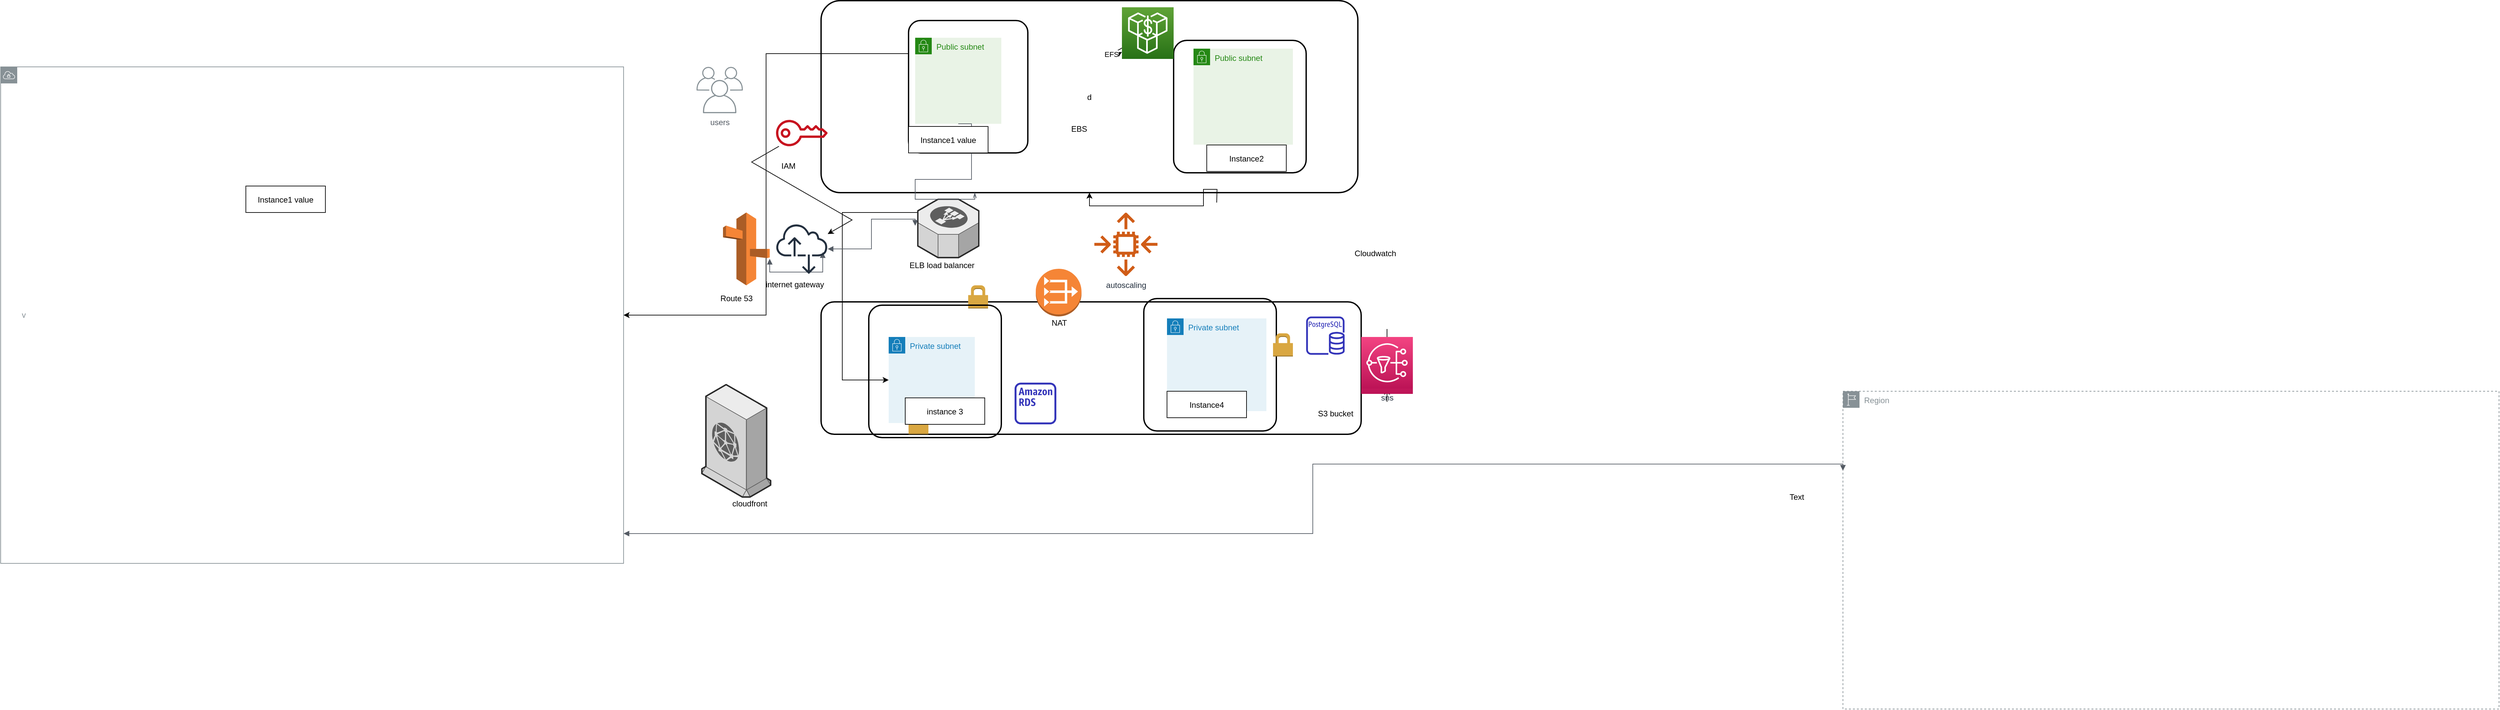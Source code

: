 <mxfile version="14.6.10" type="github" pages="2">
  <diagram id="2wl39LY-8DgjkPEdztHy" name="Page-1">
    <mxGraphModel dx="4176" dy="1651" grid="1" gridSize="10" guides="1" tooltips="1" connect="1" arrows="1" fold="1" page="1" pageScale="1" pageWidth="827" pageHeight="1169" math="0" shadow="0">
      <root>
        <mxCell id="0" />
        <mxCell id="1" parent="0" />
        <mxCell id="k7I3OqmfOxLlPGRo2wxs-1" value="Region" style="outlineConnect=0;gradientColor=none;html=1;whiteSpace=wrap;fontSize=12;fontStyle=0;shape=mxgraph.aws4.group;grIcon=mxgraph.aws4.group_region;strokeColor=#879196;fillColor=none;verticalAlign=top;align=left;spacingLeft=30;fontColor=#879196;dashed=1;" parent="1" vertex="1">
          <mxGeometry x="110" y="-50" width="990" height="480" as="geometry" />
        </mxCell>
        <mxCell id="k7I3OqmfOxLlPGRo2wxs-2" value="v" style="outlineConnect=0;gradientColor=none;html=1;whiteSpace=wrap;fontSize=12;fontStyle=0;shape=mxgraph.aws4.group;grIcon=mxgraph.aws4.group_vpc;strokeColor=#879196;fillColor=none;verticalAlign=middle;align=left;spacingLeft=30;fontColor=#879196;dashed=0;" parent="1" vertex="1">
          <mxGeometry x="-2670" y="-540" width="940" height="750" as="geometry" />
        </mxCell>
        <mxCell id="1z7TcN5bg0onfSpd-PEo-6" value="users" style="outlineConnect=0;gradientColor=none;fontColor=#545B64;strokeColor=none;fillColor=#879196;dashed=0;verticalLabelPosition=bottom;verticalAlign=top;align=center;html=1;fontSize=12;fontStyle=0;aspect=fixed;shape=mxgraph.aws4.illustration_users;pointerEvents=1" parent="1" vertex="1">
          <mxGeometry x="-1620" y="-540" width="70" height="70" as="geometry" />
        </mxCell>
        <mxCell id="1z7TcN5bg0onfSpd-PEo-7" value="Text" style="text;html=1;align=center;verticalAlign=middle;resizable=0;points=[];autosize=1;strokeColor=none;" parent="1" vertex="1">
          <mxGeometry x="20" y="100" width="40" height="20" as="geometry" />
        </mxCell>
        <mxCell id="1z7TcN5bg0onfSpd-PEo-9" value="" style="edgeStyle=orthogonalEdgeStyle;html=1;endArrow=block;elbow=vertical;startArrow=block;startFill=1;endFill=1;strokeColor=#545B64;rounded=0;" parent="1" source="k7I3OqmfOxLlPGRo2wxs-2" edge="1">
          <mxGeometry width="100" relative="1" as="geometry">
            <mxPoint x="10" y="70" as="sourcePoint" />
            <mxPoint x="110" y="70" as="targetPoint" />
            <Array as="points">
              <mxPoint x="-690" y="165" />
              <mxPoint x="-690" y="60" />
              <mxPoint x="110" y="60" />
            </Array>
          </mxGeometry>
        </mxCell>
        <mxCell id="D5DJdg57mU4PpBL3PrVq-5" style="edgeStyle=orthogonalEdgeStyle;rounded=0;orthogonalLoop=1;jettySize=auto;html=1;exitX=0;exitY=0.25;exitDx=0;exitDy=0;" parent="1" source="D5DJdg57mU4PpBL3PrVq-1" target="k7I3OqmfOxLlPGRo2wxs-2" edge="1">
          <mxGeometry relative="1" as="geometry" />
        </mxCell>
        <mxCell id="D5DJdg57mU4PpBL3PrVq-1" value="" style="rounded=1;arcSize=10;dashed=0;fillColor=none;gradientColor=none;strokeWidth=2;" parent="1" vertex="1">
          <mxGeometry x="-1300" y="-610" width="180" height="200" as="geometry" />
        </mxCell>
        <mxCell id="D5DJdg57mU4PpBL3PrVq-3" value="" style="rounded=1;arcSize=10;dashed=0;fillColor=none;gradientColor=none;strokeWidth=2;" parent="1" vertex="1">
          <mxGeometry x="-1432" y="-185" width="815" height="200" as="geometry" />
        </mxCell>
        <mxCell id="D5DJdg57mU4PpBL3PrVq-4" value="" style="dashed=0;html=1;shape=mxgraph.aws3.permissions;fillColor=#D9A741;gradientColor=none;dashed=0;" parent="1" vertex="1">
          <mxGeometry x="-1210" y="-210" width="30" height="35" as="geometry" />
        </mxCell>
        <mxCell id="D5DJdg57mU4PpBL3PrVq-6" value="d" style="rounded=1;arcSize=10;dashed=0;fillColor=none;gradientColor=none;strokeWidth=2;" parent="1" vertex="1">
          <mxGeometry x="-1432" y="-640" width="810" height="290" as="geometry" />
        </mxCell>
        <mxCell id="D5DJdg57mU4PpBL3PrVq-7" value="" style="rounded=1;arcSize=10;dashed=0;fillColor=none;gradientColor=none;strokeWidth=2;" parent="1" vertex="1">
          <mxGeometry x="-900" y="-580" width="200" height="200" as="geometry" />
        </mxCell>
        <mxCell id="D5DJdg57mU4PpBL3PrVq-9" style="edgeStyle=orthogonalEdgeStyle;rounded=0;orthogonalLoop=1;jettySize=auto;html=1;exitX=0.5;exitY=1;exitDx=0;exitDy=0;exitPerimeter=0;" parent="1" target="D5DJdg57mU4PpBL3PrVq-6" edge="1">
          <mxGeometry relative="1" as="geometry">
            <mxPoint x="-835" y="-335" as="sourcePoint" />
          </mxGeometry>
        </mxCell>
        <mxCell id="D5DJdg57mU4PpBL3PrVq-10" value="" style="rounded=1;arcSize=10;dashed=0;fillColor=none;gradientColor=none;strokeWidth=2;" parent="1" vertex="1">
          <mxGeometry x="-1360" y="-180" width="200" height="200" as="geometry" />
        </mxCell>
        <mxCell id="D5DJdg57mU4PpBL3PrVq-11" value="" style="dashed=0;html=1;shape=mxgraph.aws3.permissions;fillColor=#D9A741;gradientColor=none;dashed=0;" parent="1" vertex="1">
          <mxGeometry x="-1300" y="-20" width="30" height="35" as="geometry" />
        </mxCell>
        <mxCell id="D5DJdg57mU4PpBL3PrVq-12" value="" style="rounded=1;arcSize=10;dashed=0;fillColor=none;gradientColor=none;strokeWidth=2;" parent="1" vertex="1">
          <mxGeometry x="-945" y="-190" width="200" height="200" as="geometry" />
        </mxCell>
        <mxCell id="D5DJdg57mU4PpBL3PrVq-13" value="" style="dashed=0;html=1;shape=mxgraph.aws3.permissions;fillColor=#D9A741;gradientColor=none;dashed=0;" parent="1" vertex="1">
          <mxGeometry x="-750" y="-137.5" width="30" height="35" as="geometry" />
        </mxCell>
        <mxCell id="D5DJdg57mU4PpBL3PrVq-14" value="" style="outlineConnect=0;dashed=0;verticalLabelPosition=bottom;verticalAlign=top;align=center;html=1;shape=mxgraph.aws3.route_53;fillColor=#F58536;gradientColor=none;" parent="1" vertex="1">
          <mxGeometry x="-1580" y="-320" width="70.5" height="110" as="geometry" />
        </mxCell>
        <mxCell id="D5DJdg57mU4PpBL3PrVq-15" value="Route 53" style="text;html=1;align=center;verticalAlign=middle;resizable=0;points=[];autosize=1;strokeColor=none;" parent="1" vertex="1">
          <mxGeometry x="-1590" y="-200" width="60" height="20" as="geometry" />
        </mxCell>
        <mxCell id="D5DJdg57mU4PpBL3PrVq-16" value="" style="verticalLabelPosition=bottom;html=1;verticalAlign=top;strokeWidth=1;align=center;outlineConnect=0;dashed=0;outlineConnect=0;shape=mxgraph.aws3d.cloudfront;fillColor=#ECECEC;strokeColor=#5E5E5E;aspect=fixed;" parent="1" vertex="1">
          <mxGeometry x="-1611.9" y="-60" width="103.8" height="169.8" as="geometry" />
        </mxCell>
        <mxCell id="D5DJdg57mU4PpBL3PrVq-17" value="cloudfront" style="text;html=1;align=center;verticalAlign=middle;resizable=0;points=[];autosize=1;strokeColor=none;" parent="1" vertex="1">
          <mxGeometry x="-1575" y="110" width="70" height="20" as="geometry" />
        </mxCell>
        <mxCell id="D5DJdg57mU4PpBL3PrVq-18" value="" style="edgeStyle=orthogonalEdgeStyle;html=1;endArrow=block;elbow=vertical;startArrow=block;startFill=1;endFill=1;strokeColor=#545B64;rounded=0;" parent="1" edge="1">
          <mxGeometry width="100" relative="1" as="geometry">
            <mxPoint x="-1509.5" y="-250" as="sourcePoint" />
            <mxPoint x="-1429.5" y="-260" as="targetPoint" />
            <Array as="points">
              <mxPoint x="-1509" y="-230" />
              <mxPoint x="-1429" y="-230" />
            </Array>
          </mxGeometry>
        </mxCell>
        <mxCell id="D5DJdg57mU4PpBL3PrVq-19" value="" style="outlineConnect=0;fontColor=#232F3E;gradientColor=none;fillColor=#232F3E;strokeColor=none;dashed=0;verticalLabelPosition=bottom;verticalAlign=top;align=center;html=1;fontSize=12;fontStyle=0;aspect=fixed;pointerEvents=1;shape=mxgraph.aws4.internet_alt2;" parent="1" vertex="1">
          <mxGeometry x="-1500" y="-303.99" width="78" height="78" as="geometry" />
        </mxCell>
        <mxCell id="D5DJdg57mU4PpBL3PrVq-20" value="Public subnet" style="points=[[0,0],[0.25,0],[0.5,0],[0.75,0],[1,0],[1,0.25],[1,0.5],[1,0.75],[1,1],[0.75,1],[0.5,1],[0.25,1],[0,1],[0,0.75],[0,0.5],[0,0.25]];outlineConnect=0;gradientColor=none;html=1;whiteSpace=wrap;fontSize=12;fontStyle=0;shape=mxgraph.aws4.group;grIcon=mxgraph.aws4.group_security_group;grStroke=0;strokeColor=#248814;fillColor=#E9F3E6;verticalAlign=top;align=left;spacingLeft=30;fontColor=#248814;dashed=0;" parent="1" vertex="1">
          <mxGeometry x="-1290" y="-584" width="130" height="130" as="geometry" />
        </mxCell>
        <mxCell id="D5DJdg57mU4PpBL3PrVq-22" value="Public subnet" style="points=[[0,0],[0.25,0],[0.5,0],[0.75,0],[1,0],[1,0.25],[1,0.5],[1,0.75],[1,1],[0.75,1],[0.5,1],[0.25,1],[0,1],[0,0.75],[0,0.5],[0,0.25]];outlineConnect=0;gradientColor=none;html=1;whiteSpace=wrap;fontSize=12;fontStyle=0;shape=mxgraph.aws4.group;grIcon=mxgraph.aws4.group_security_group;grStroke=0;strokeColor=#248814;fillColor=#E9F3E6;verticalAlign=top;align=left;spacingLeft=30;fontColor=#248814;dashed=0;" parent="1" vertex="1">
          <mxGeometry x="-870" y="-567.5" width="150" height="145" as="geometry" />
        </mxCell>
        <mxCell id="D5DJdg57mU4PpBL3PrVq-23" value="internet gateway" style="text;html=1;align=center;verticalAlign=middle;resizable=0;points=[];autosize=1;strokeColor=none;" parent="1" vertex="1">
          <mxGeometry x="-1522" y="-220.91" width="100" height="20" as="geometry" />
        </mxCell>
        <mxCell id="D5DJdg57mU4PpBL3PrVq-24" value="" style="outlineConnect=0;dashed=0;verticalLabelPosition=bottom;verticalAlign=top;align=center;html=1;shape=mxgraph.aws3.vpc_nat_gateway;fillColor=#F58536;gradientColor=none;" parent="1" vertex="1">
          <mxGeometry x="-1108" y="-235" width="69" height="72" as="geometry" />
        </mxCell>
        <mxCell id="D5DJdg57mU4PpBL3PrVq-25" value="NAT" style="text;html=1;align=center;verticalAlign=middle;resizable=0;points=[];autosize=1;strokeColor=none;" parent="1" vertex="1">
          <mxGeometry x="-1093.5" y="-163" width="40" height="20" as="geometry" />
        </mxCell>
        <mxCell id="D5DJdg57mU4PpBL3PrVq-26" value="Private subnet" style="points=[[0,0],[0.25,0],[0.5,0],[0.75,0],[1,0],[1,0.25],[1,0.5],[1,0.75],[1,1],[0.75,1],[0.5,1],[0.25,1],[0,1],[0,0.75],[0,0.5],[0,0.25]];outlineConnect=0;gradientColor=none;html=1;whiteSpace=wrap;fontSize=12;fontStyle=0;shape=mxgraph.aws4.group;grIcon=mxgraph.aws4.group_security_group;grStroke=0;strokeColor=#147EBA;fillColor=#E6F2F8;verticalAlign=top;align=left;spacingLeft=30;fontColor=#147EBA;dashed=0;" parent="1" vertex="1">
          <mxGeometry x="-1330" y="-132" width="130" height="130" as="geometry" />
        </mxCell>
        <mxCell id="D5DJdg57mU4PpBL3PrVq-27" value="Private subnet" style="points=[[0,0],[0.25,0],[0.5,0],[0.75,0],[1,0],[1,0.25],[1,0.5],[1,0.75],[1,1],[0.75,1],[0.5,1],[0.25,1],[0,1],[0,0.75],[0,0.5],[0,0.25]];outlineConnect=0;gradientColor=none;html=1;whiteSpace=wrap;fontSize=12;fontStyle=0;shape=mxgraph.aws4.group;grIcon=mxgraph.aws4.group_security_group;grStroke=0;strokeColor=#147EBA;fillColor=#E6F2F8;verticalAlign=top;align=left;spacingLeft=30;fontColor=#147EBA;dashed=0;" parent="1" vertex="1">
          <mxGeometry x="-910" y="-160" width="150" height="140" as="geometry" />
        </mxCell>
        <mxCell id="D5DJdg57mU4PpBL3PrVq-28" value="autoscaling" style="outlineConnect=0;fontColor=#232F3E;gradientColor=none;fillColor=#D05C17;strokeColor=none;dashed=0;verticalLabelPosition=bottom;verticalAlign=top;align=center;html=1;fontSize=12;fontStyle=0;aspect=fixed;pointerEvents=1;shape=mxgraph.aws4.auto_scaling2;" parent="1" vertex="1">
          <mxGeometry x="-1020" y="-320" width="96" height="96" as="geometry" />
        </mxCell>
        <mxCell id="D5DJdg57mU4PpBL3PrVq-29" value="S3 bucket" style="shape=image;html=1;verticalAlign=top;verticalLabelPosition=bottom;labelBackgroundColor=#ffffff;imageAspect=0;aspect=fixed;image=https://cdn2.iconfinder.com/data/icons/amazon-aws-stencils/100/Storage__Content_Delivery_Amazon_S3_Bucket_with_Objects-128.png" parent="1" vertex="1">
          <mxGeometry x="-690" y="-98" width="68" height="68" as="geometry" />
        </mxCell>
        <mxCell id="D5DJdg57mU4PpBL3PrVq-32" value="" style="edgeStyle=orthogonalEdgeStyle;rounded=0;orthogonalLoop=1;jettySize=auto;html=1;" parent="1" source="D5DJdg57mU4PpBL3PrVq-30" target="D5DJdg57mU4PpBL3PrVq-31" edge="1">
          <mxGeometry relative="1" as="geometry" />
        </mxCell>
        <mxCell id="D5DJdg57mU4PpBL3PrVq-30" value="" style="points=[[0,0,0],[0.25,0,0],[0.5,0,0],[0.75,0,0],[1,0,0],[0,1,0],[0.25,1,0],[0.5,1,0],[0.75,1,0],[1,1,0],[0,0.25,0],[0,0.5,0],[0,0.75,0],[1,0.25,0],[1,0.5,0],[1,0.75,0]];outlineConnect=0;fontColor=#232F3E;gradientColor=#F34482;gradientDirection=north;fillColor=#BC1356;strokeColor=#ffffff;dashed=0;verticalLabelPosition=bottom;verticalAlign=top;align=center;html=1;fontSize=12;fontStyle=0;aspect=fixed;shape=mxgraph.aws4.resourceIcon;resIcon=mxgraph.aws4.sns;" parent="1" vertex="1">
          <mxGeometry x="-617" y="-124" width="78" height="78" as="geometry" />
        </mxCell>
        <mxCell id="D5DJdg57mU4PpBL3PrVq-31" value="sns" style="points=[[0,0,0],[0.25,0,0],[0.5,0,0],[0.75,0,0],[1,0,0],[0,1,0],[0.25,1,0],[0.5,1,0],[0.75,1,0],[1,1,0],[0,0.25,0],[0,0.5,0],[0,0.75,0],[1,0.25,0],[1,0.5,0],[1,0.75,0]];outlineConnect=0;fontColor=#232F3E;gradientColor=#F34482;gradientDirection=north;fillColor=#BC1356;strokeColor=#ffffff;dashed=0;verticalLabelPosition=bottom;verticalAlign=top;align=center;html=1;fontSize=12;fontStyle=0;aspect=fixed;shape=mxgraph.aws4.resourceIcon;resIcon=mxgraph.aws4.sns;" parent="1" vertex="1">
          <mxGeometry x="-617" y="-132" width="78" height="78" as="geometry" />
        </mxCell>
        <mxCell id="D5DJdg57mU4PpBL3PrVq-34" value="" style="edgeStyle=elbowEdgeStyle;rounded=0;orthogonalLoop=1;jettySize=auto;html=1;elbow=vertical;" parent="1" source="D5DJdg57mU4PpBL3PrVq-33" target="D5DJdg57mU4PpBL3PrVq-26" edge="1">
          <mxGeometry relative="1" as="geometry">
            <Array as="points">
              <mxPoint x="-1400" y="-320" />
              <mxPoint x="-1320" y="-320" />
            </Array>
          </mxGeometry>
        </mxCell>
        <mxCell id="D5DJdg57mU4PpBL3PrVq-33" value="" style="verticalLabelPosition=bottom;html=1;verticalAlign=top;strokeWidth=1;align=center;outlineConnect=0;dashed=0;outlineConnect=0;shape=mxgraph.aws3d.elasticLoadBalancing;fillColor=#ECECEC;strokeColor=#5E5E5E;aspect=fixed;" parent="1" vertex="1">
          <mxGeometry x="-1286" y="-340.0" width="92" height="88.17" as="geometry" />
        </mxCell>
        <mxCell id="D5DJdg57mU4PpBL3PrVq-35" value="ELB load balancer" style="text;html=1;align=center;verticalAlign=middle;resizable=0;points=[];autosize=1;strokeColor=none;" parent="1" vertex="1">
          <mxGeometry x="-1305" y="-250" width="110" height="20" as="geometry" />
        </mxCell>
        <mxCell id="D5DJdg57mU4PpBL3PrVq-36" value="" style="edgeStyle=orthogonalEdgeStyle;html=1;endArrow=block;elbow=vertical;startArrow=block;startFill=1;endFill=1;strokeColor=#545B64;rounded=0;" parent="1" source="D5DJdg57mU4PpBL3PrVq-19" edge="1">
          <mxGeometry width="100" relative="1" as="geometry">
            <mxPoint x="-1422" y="-264.99" as="sourcePoint" />
            <mxPoint x="-1290" y="-300" as="targetPoint" />
            <Array as="points">
              <mxPoint x="-1356" y="-265" />
              <mxPoint x="-1356" y="-310" />
              <mxPoint x="-1290" y="-310" />
            </Array>
          </mxGeometry>
        </mxCell>
        <mxCell id="D5DJdg57mU4PpBL3PrVq-37" value="" style="edgeStyle=orthogonalEdgeStyle;html=1;endArrow=none;elbow=vertical;startArrow=openThin;startFill=0;strokeColor=#545B64;rounded=0;entryX=0.5;entryY=1;entryDx=0;entryDy=0;" parent="1" source="D5DJdg57mU4PpBL3PrVq-6" target="D5DJdg57mU4PpBL3PrVq-20" edge="1">
          <mxGeometry width="100" relative="1" as="geometry">
            <mxPoint x="-1294" y="-370" as="sourcePoint" />
            <mxPoint x="-1194" y="-370" as="targetPoint" />
            <Array as="points">
              <mxPoint x="-1200" y="-340" />
              <mxPoint x="-1290" y="-340" />
              <mxPoint x="-1290" y="-370" />
              <mxPoint x="-1205" y="-370" />
            </Array>
          </mxGeometry>
        </mxCell>
        <mxCell id="D5DJdg57mU4PpBL3PrVq-39" value="Instance2" style="fontStyle=0;html=0;" parent="1" vertex="1">
          <mxGeometry x="-850" y="-422" width="120" height="40" as="geometry" />
        </mxCell>
        <mxCell id="D5DJdg57mU4PpBL3PrVq-40" value="Instance1 value" style="fontStyle=0;html=0;" parent="1" vertex="1">
          <mxGeometry x="-2300" y="-360" width="120" height="40" as="geometry" />
        </mxCell>
        <mxCell id="D5DJdg57mU4PpBL3PrVq-42" value="Instance1 value" style="fontStyle=0;html=0;" parent="1" vertex="1">
          <mxGeometry x="-1300" y="-450" width="120" height="40" as="geometry" />
        </mxCell>
        <mxCell id="D5DJdg57mU4PpBL3PrVq-43" value="instance 3" style="fontStyle=0;html=0;" parent="1" vertex="1">
          <mxGeometry x="-1305" y="-40" width="120" height="40" as="geometry" />
        </mxCell>
        <mxCell id="D5DJdg57mU4PpBL3PrVq-44" value="Instance4" style="fontStyle=0;html=0;" parent="1" vertex="1">
          <mxGeometry x="-910" y="-50" width="120" height="40" as="geometry" />
        </mxCell>
        <mxCell id="D5DJdg57mU4PpBL3PrVq-45" value="EBS" style="shape=image;html=1;verticalAlign=top;verticalLabelPosition=bottom;labelBackgroundColor=#ffffff;imageAspect=0;aspect=fixed;image=https://cdn2.iconfinder.com/data/icons/amazon-aws-stencils/100/Storage__Content_Delivery_Amazon_EBS_Snapshot-128.png" parent="1" vertex="1">
          <mxGeometry x="-1108" y="-590" width="130" height="130" as="geometry" />
        </mxCell>
        <mxCell id="D5DJdg57mU4PpBL3PrVq-47" value="Cloudwatch" style="shape=image;html=1;verticalAlign=top;verticalLabelPosition=bottom;labelBackgroundColor=#ffffff;imageAspect=0;aspect=fixed;image=https://cdn2.iconfinder.com/data/icons/smart-watch-outline-filled-1/32/Smart_Watch__Cloud_Weather-128.png" parent="1" vertex="1">
          <mxGeometry x="-660" y="-400" width="128" height="128" as="geometry" />
        </mxCell>
        <mxCell id="D5DJdg57mU4PpBL3PrVq-48" value="" style="outlineConnect=0;fontColor=#232F3E;gradientColor=none;fillColor=#3334B9;strokeColor=none;dashed=0;verticalLabelPosition=bottom;verticalAlign=top;align=center;html=1;fontSize=12;fontStyle=0;aspect=fixed;pointerEvents=1;shape=mxgraph.aws4.rds_instance_alt;" parent="1" vertex="1">
          <mxGeometry x="-1140" y="-63" width="63" height="63" as="geometry" />
        </mxCell>
        <mxCell id="D5DJdg57mU4PpBL3PrVq-49" value="" style="outlineConnect=0;fontColor=#232F3E;gradientColor=none;fillColor=#3334B9;strokeColor=none;dashed=0;verticalLabelPosition=bottom;verticalAlign=top;align=center;html=1;fontSize=12;fontStyle=0;aspect=fixed;pointerEvents=1;shape=mxgraph.aws4.rds_postgresql_instance;" parent="1" vertex="1">
          <mxGeometry x="-700" y="-163" width="58" height="58" as="geometry" />
        </mxCell>
        <mxCell id="D5DJdg57mU4PpBL3PrVq-53" value="" style="edgeStyle=isometricEdgeStyle;rounded=0;orthogonalLoop=1;jettySize=auto;html=1;" parent="1" source="D5DJdg57mU4PpBL3PrVq-50" target="D5DJdg57mU4PpBL3PrVq-19" edge="1">
          <mxGeometry relative="1" as="geometry" />
        </mxCell>
        <mxCell id="D5DJdg57mU4PpBL3PrVq-50" value="" style="outlineConnect=0;fontColor=#232F3E;gradientColor=none;fillColor=#C7131F;strokeColor=none;dashed=0;verticalLabelPosition=bottom;verticalAlign=top;align=center;html=1;fontSize=12;fontStyle=0;aspect=fixed;pointerEvents=1;shape=mxgraph.aws4.addon;" parent="1" vertex="1">
          <mxGeometry x="-1500" y="-460" width="78" height="40" as="geometry" />
        </mxCell>
        <mxCell id="D5DJdg57mU4PpBL3PrVq-52" value="EFS" style="edgeStyle=isometricEdgeStyle;rounded=0;orthogonalLoop=1;jettySize=auto;html=1;" parent="1" source="D5DJdg57mU4PpBL3PrVq-51" target="D5DJdg57mU4PpBL3PrVq-45" edge="1">
          <mxGeometry relative="1" as="geometry" />
        </mxCell>
        <mxCell id="D5DJdg57mU4PpBL3PrVq-51" value="" style="points=[[0,0,0],[0.25,0,0],[0.5,0,0],[0.75,0,0],[1,0,0],[0,1,0],[0.25,1,0],[0.5,1,0],[0.75,1,0],[1,1,0],[0,0.25,0],[0,0.5,0],[0,0.75,0],[1,0.25,0],[1,0.5,0],[1,0.75,0]];outlineConnect=0;fontColor=#232F3E;gradientColor=#60A337;gradientDirection=north;fillColor=#277116;strokeColor=#ffffff;dashed=0;verticalLabelPosition=bottom;verticalAlign=top;align=center;html=1;fontSize=12;fontStyle=0;aspect=fixed;shape=mxgraph.aws4.resourceIcon;resIcon=mxgraph.aws4.efs_infrequentaccess;" parent="1" vertex="1">
          <mxGeometry x="-978" y="-630" width="78" height="78" as="geometry" />
        </mxCell>
        <mxCell id="D5DJdg57mU4PpBL3PrVq-54" value="IAM&amp;nbsp;" style="text;html=1;align=center;verticalAlign=middle;resizable=0;points=[];autosize=1;strokeColor=none;" parent="1" vertex="1">
          <mxGeometry x="-1500" y="-400" width="40" height="20" as="geometry" />
        </mxCell>
      </root>
    </mxGraphModel>
  </diagram>
  <diagram id="LNPu_5dd7cSWn2oLWFn8" name="Page-2">
    <mxGraphModel dx="1320" dy="516" grid="1" gridSize="10" guides="1" tooltips="1" connect="1" arrows="1" fold="1" page="1" pageScale="1" pageWidth="827" pageHeight="1169" math="0" shadow="0">
      <root>
        <mxCell id="L2LeDY4V5jgp04XvkIoK-0" />
        <mxCell id="L2LeDY4V5jgp04XvkIoK-1" parent="L2LeDY4V5jgp04XvkIoK-0" />
      </root>
    </mxGraphModel>
  </diagram>
</mxfile>
